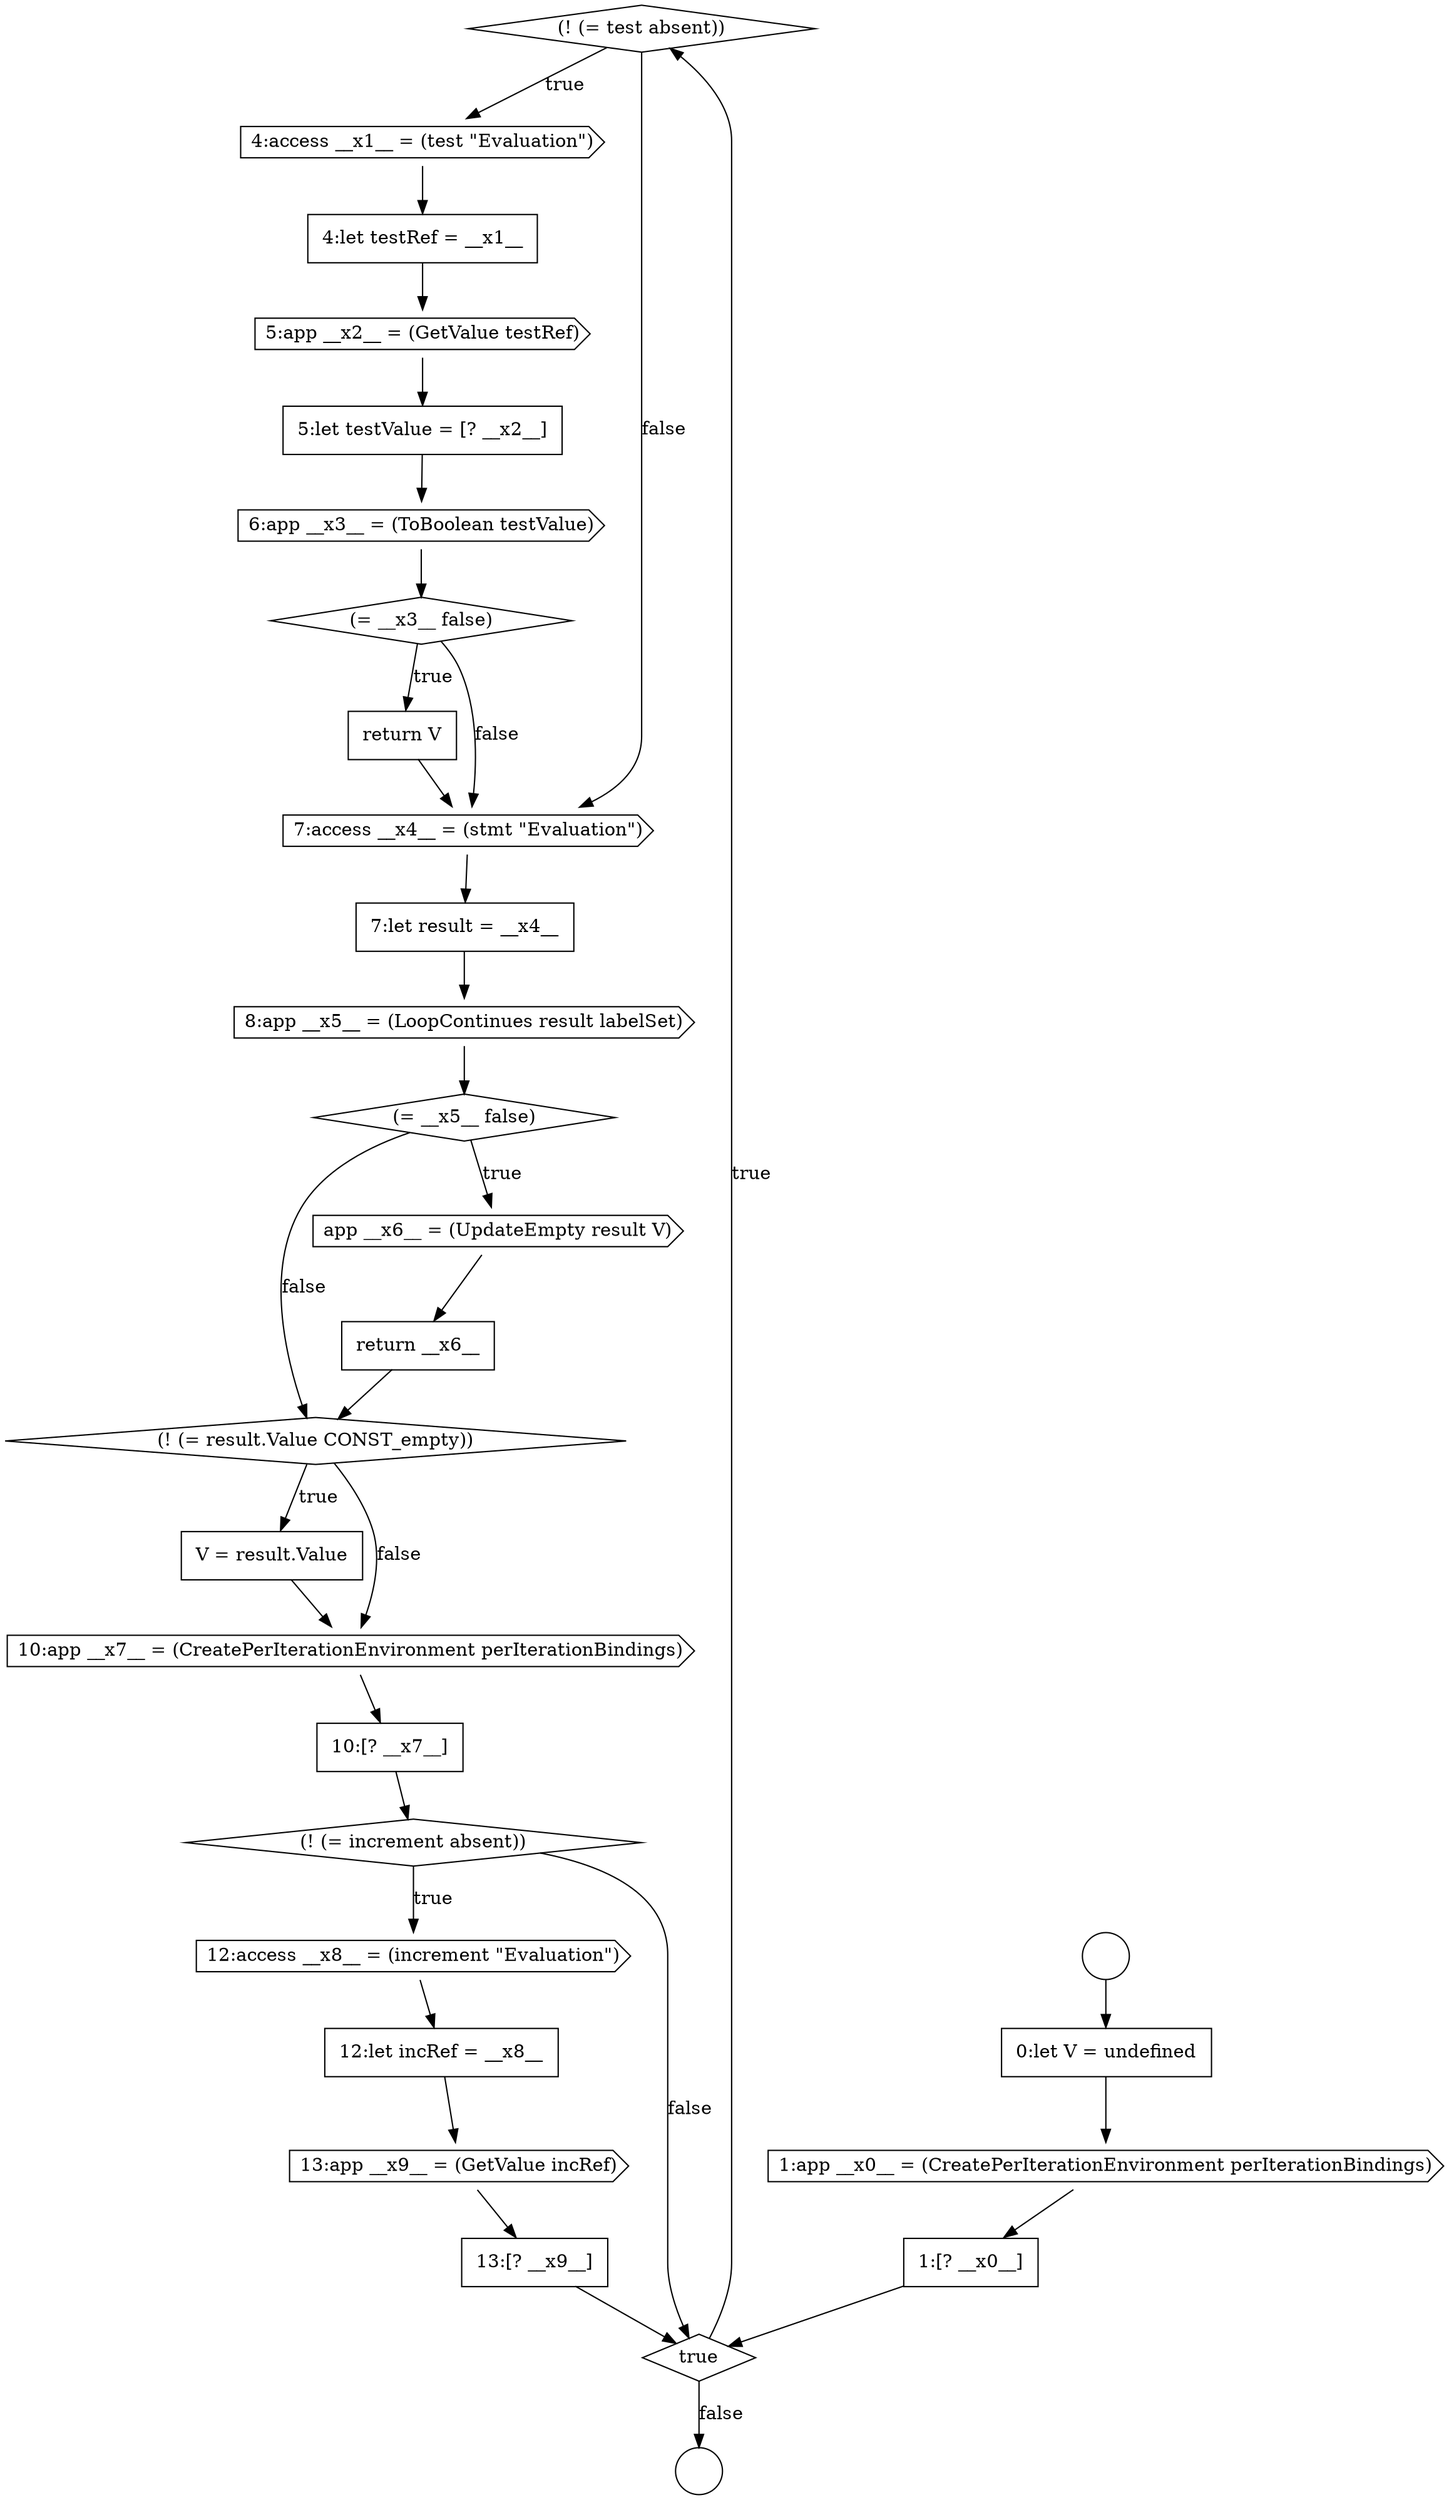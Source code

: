 digraph {
  node6727 [shape=diamond, label=<<font color="black">(! (= test absent))</font>> color="black" fillcolor="white" style=filled]
  node6734 [shape=none, margin=0, label=<<font color="black">
    <table border="0" cellborder="1" cellspacing="0" cellpadding="10">
      <tr><td align="left">return V</td></tr>
    </table>
  </font>> color="black" fillcolor="white" style=filled]
  node6745 [shape=diamond, label=<<font color="black">(! (= increment absent))</font>> color="black" fillcolor="white" style=filled]
  node6740 [shape=none, margin=0, label=<<font color="black">
    <table border="0" cellborder="1" cellspacing="0" cellpadding="10">
      <tr><td align="left">return __x6__</td></tr>
    </table>
  </font>> color="black" fillcolor="white" style=filled]
  node6724 [shape=cds, label=<<font color="black">1:app __x0__ = (CreatePerIterationEnvironment perIterationBindings)</font>> color="black" fillcolor="white" style=filled]
  node6746 [shape=cds, label=<<font color="black">12:access __x8__ = (increment &quot;Evaluation&quot;)</font>> color="black" fillcolor="white" style=filled]
  node6744 [shape=none, margin=0, label=<<font color="black">
    <table border="0" cellborder="1" cellspacing="0" cellpadding="10">
      <tr><td align="left">10:[? __x7__]</td></tr>
    </table>
  </font>> color="black" fillcolor="white" style=filled]
  node6732 [shape=cds, label=<<font color="black">6:app __x3__ = (ToBoolean testValue)</font>> color="black" fillcolor="white" style=filled]
  node6723 [shape=none, margin=0, label=<<font color="black">
    <table border="0" cellborder="1" cellspacing="0" cellpadding="10">
      <tr><td align="left">0:let V = undefined</td></tr>
    </table>
  </font>> color="black" fillcolor="white" style=filled]
  node6749 [shape=none, margin=0, label=<<font color="black">
    <table border="0" cellborder="1" cellspacing="0" cellpadding="10">
      <tr><td align="left">13:[? __x9__]</td></tr>
    </table>
  </font>> color="black" fillcolor="white" style=filled]
  node6731 [shape=none, margin=0, label=<<font color="black">
    <table border="0" cellborder="1" cellspacing="0" cellpadding="10">
      <tr><td align="left">5:let testValue = [? __x2__]</td></tr>
    </table>
  </font>> color="black" fillcolor="white" style=filled]
  node6741 [shape=diamond, label=<<font color="black">(! (= result.Value CONST_empty))</font>> color="black" fillcolor="white" style=filled]
  node6728 [shape=cds, label=<<font color="black">4:access __x1__ = (test &quot;Evaluation&quot;)</font>> color="black" fillcolor="white" style=filled]
  node6748 [shape=cds, label=<<font color="black">13:app __x9__ = (GetValue incRef)</font>> color="black" fillcolor="white" style=filled]
  node6742 [shape=none, margin=0, label=<<font color="black">
    <table border="0" cellborder="1" cellspacing="0" cellpadding="10">
      <tr><td align="left">V = result.Value</td></tr>
    </table>
  </font>> color="black" fillcolor="white" style=filled]
  node6737 [shape=cds, label=<<font color="black">8:app __x5__ = (LoopContinues result labelSet)</font>> color="black" fillcolor="white" style=filled]
  node6725 [shape=none, margin=0, label=<<font color="black">
    <table border="0" cellborder="1" cellspacing="0" cellpadding="10">
      <tr><td align="left">1:[? __x0__]</td></tr>
    </table>
  </font>> color="black" fillcolor="white" style=filled]
  node6747 [shape=none, margin=0, label=<<font color="black">
    <table border="0" cellborder="1" cellspacing="0" cellpadding="10">
      <tr><td align="left">12:let incRef = __x8__</td></tr>
    </table>
  </font>> color="black" fillcolor="white" style=filled]
  node6738 [shape=diamond, label=<<font color="black">(= __x5__ false)</font>> color="black" fillcolor="white" style=filled]
  node6736 [shape=none, margin=0, label=<<font color="black">
    <table border="0" cellborder="1" cellspacing="0" cellpadding="10">
      <tr><td align="left">7:let result = __x4__</td></tr>
    </table>
  </font>> color="black" fillcolor="white" style=filled]
  node6730 [shape=cds, label=<<font color="black">5:app __x2__ = (GetValue testRef)</font>> color="black" fillcolor="white" style=filled]
  node6721 [shape=circle label=" " color="black" fillcolor="white" style=filled]
  node6743 [shape=cds, label=<<font color="black">10:app __x7__ = (CreatePerIterationEnvironment perIterationBindings)</font>> color="black" fillcolor="white" style=filled]
  node6726 [shape=diamond, label=<<font color="black">true</font>> color="black" fillcolor="white" style=filled]
  node6735 [shape=cds, label=<<font color="black">7:access __x4__ = (stmt &quot;Evaluation&quot;)</font>> color="black" fillcolor="white" style=filled]
  node6729 [shape=none, margin=0, label=<<font color="black">
    <table border="0" cellborder="1" cellspacing="0" cellpadding="10">
      <tr><td align="left">4:let testRef = __x1__</td></tr>
    </table>
  </font>> color="black" fillcolor="white" style=filled]
  node6733 [shape=diamond, label=<<font color="black">(= __x3__ false)</font>> color="black" fillcolor="white" style=filled]
  node6739 [shape=cds, label=<<font color="black">app __x6__ = (UpdateEmpty result V)</font>> color="black" fillcolor="white" style=filled]
  node6722 [shape=circle label=" " color="black" fillcolor="white" style=filled]
  node6733 -> node6734 [label=<<font color="black">true</font>> color="black"]
  node6733 -> node6735 [label=<<font color="black">false</font>> color="black"]
  node6721 -> node6723 [ color="black"]
  node6746 -> node6747 [ color="black"]
  node6737 -> node6738 [ color="black"]
  node6725 -> node6726 [ color="black"]
  node6748 -> node6749 [ color="black"]
  node6747 -> node6748 [ color="black"]
  node6740 -> node6741 [ color="black"]
  node6729 -> node6730 [ color="black"]
  node6730 -> node6731 [ color="black"]
  node6738 -> node6739 [label=<<font color="black">true</font>> color="black"]
  node6738 -> node6741 [label=<<font color="black">false</font>> color="black"]
  node6735 -> node6736 [ color="black"]
  node6724 -> node6725 [ color="black"]
  node6742 -> node6743 [ color="black"]
  node6728 -> node6729 [ color="black"]
  node6734 -> node6735 [ color="black"]
  node6745 -> node6746 [label=<<font color="black">true</font>> color="black"]
  node6745 -> node6726 [label=<<font color="black">false</font>> color="black"]
  node6736 -> node6737 [ color="black"]
  node6744 -> node6745 [ color="black"]
  node6731 -> node6732 [ color="black"]
  node6727 -> node6728 [label=<<font color="black">true</font>> color="black"]
  node6727 -> node6735 [label=<<font color="black">false</font>> color="black"]
  node6749 -> node6726 [ color="black"]
  node6741 -> node6742 [label=<<font color="black">true</font>> color="black"]
  node6741 -> node6743 [label=<<font color="black">false</font>> color="black"]
  node6726 -> node6727 [label=<<font color="black">true</font>> color="black"]
  node6726 -> node6722 [label=<<font color="black">false</font>> color="black"]
  node6743 -> node6744 [ color="black"]
  node6732 -> node6733 [ color="black"]
  node6723 -> node6724 [ color="black"]
  node6739 -> node6740 [ color="black"]
}
